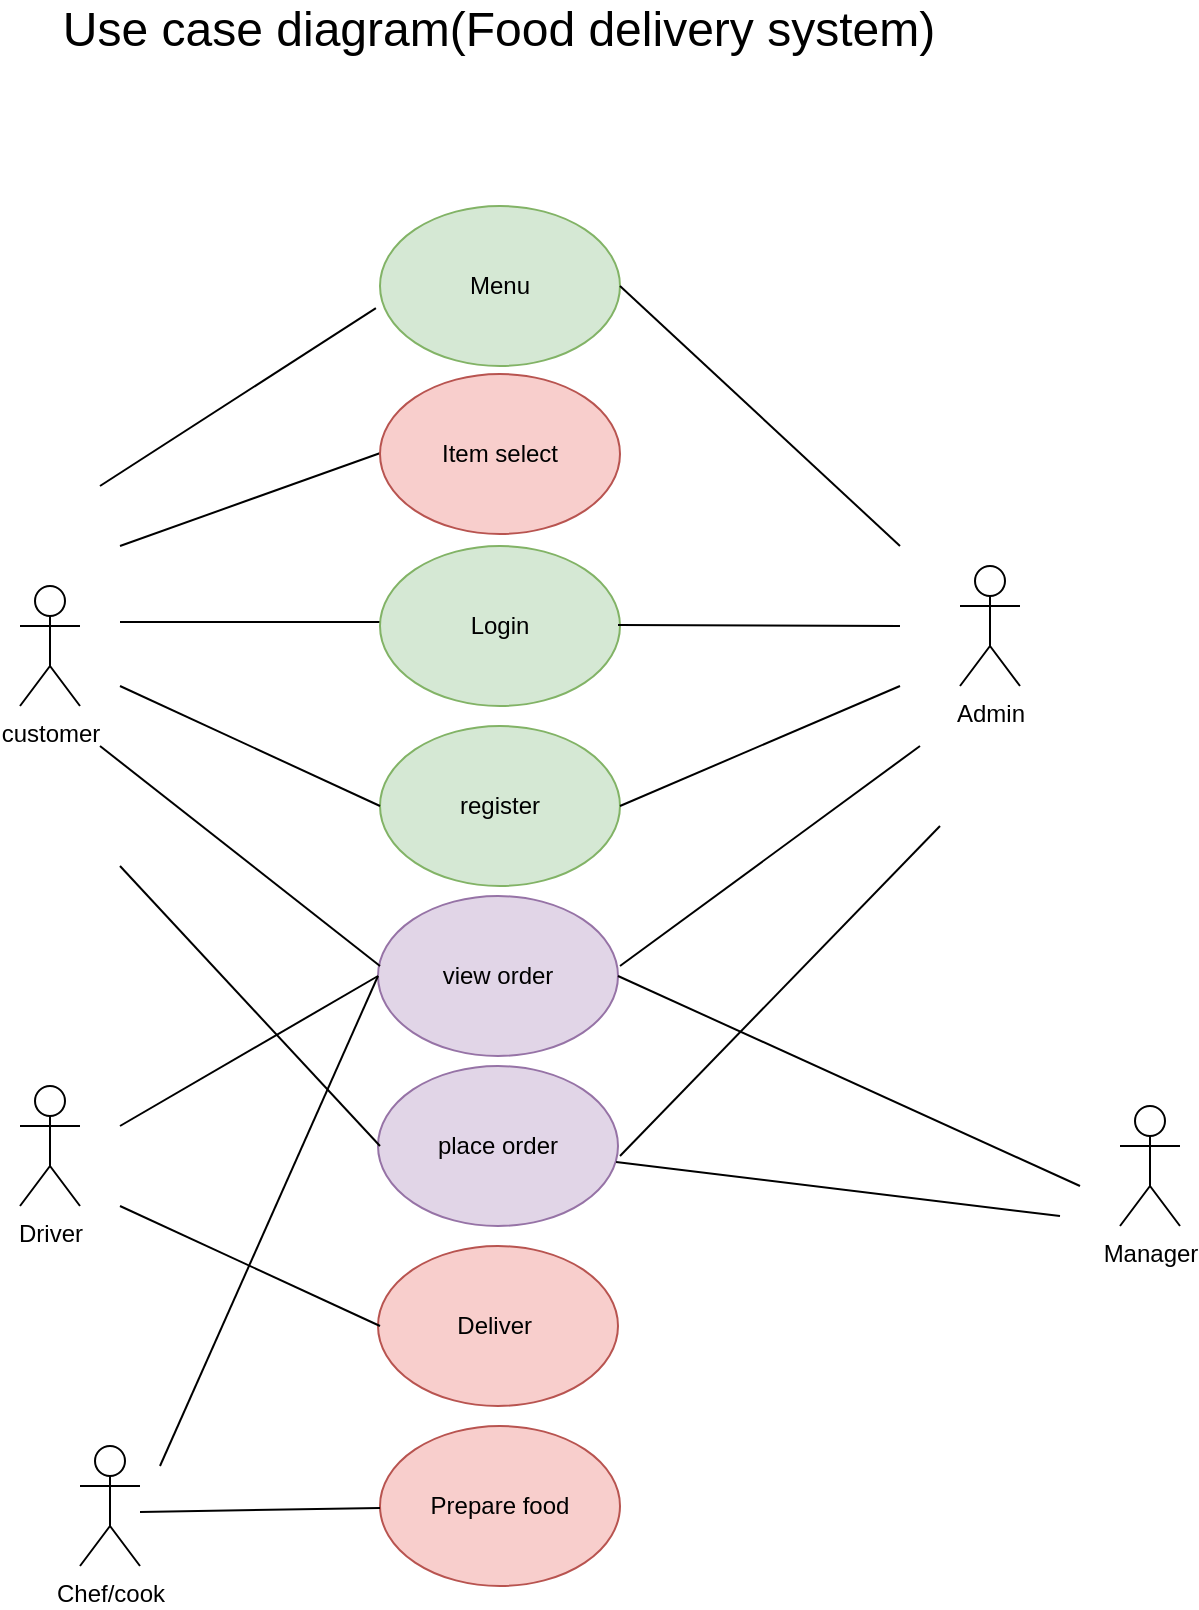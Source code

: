 <mxfile version="12.6.5" type="device"><diagram id="76o3b5gLJ79tKg7r6tRR" name="Page-1"><mxGraphModel dx="1002" dy="705" grid="1" gridSize="10" guides="1" tooltips="1" connect="1" arrows="1" fold="1" page="1" pageScale="1" pageWidth="850" pageHeight="1100" math="0" shadow="0"><root><mxCell id="0"/><mxCell id="1" parent="0"/><mxCell id="-Ah-kb9SK07x7slTOsj2-1" value="customer" style="shape=umlActor;verticalLabelPosition=bottom;labelBackgroundColor=#ffffff;verticalAlign=top;html=1;outlineConnect=0;" parent="1" vertex="1"><mxGeometry x="135" y="350" width="30" height="60" as="geometry"/></mxCell><mxCell id="-Ah-kb9SK07x7slTOsj2-2" value="Admin" style="shape=umlActor;verticalLabelPosition=bottom;labelBackgroundColor=#ffffff;verticalAlign=top;html=1;outlineConnect=0;" parent="1" vertex="1"><mxGeometry x="605" y="340" width="30" height="60" as="geometry"/></mxCell><mxCell id="-Ah-kb9SK07x7slTOsj2-6" value="Driver" style="shape=umlActor;verticalLabelPosition=bottom;labelBackgroundColor=#ffffff;verticalAlign=top;html=1;outlineConnect=0;" parent="1" vertex="1"><mxGeometry x="135" y="600" width="30" height="60" as="geometry"/></mxCell><mxCell id="-Ah-kb9SK07x7slTOsj2-14" value="Manager" style="shape=umlActor;verticalLabelPosition=bottom;labelBackgroundColor=#ffffff;verticalAlign=top;html=1;outlineConnect=0;" parent="1" vertex="1"><mxGeometry x="685" y="610" width="30" height="60" as="geometry"/></mxCell><mxCell id="-Ah-kb9SK07x7slTOsj2-15" value="Chef/cook" style="shape=umlActor;verticalLabelPosition=bottom;labelBackgroundColor=#ffffff;verticalAlign=top;html=1;outlineConnect=0;" parent="1" vertex="1"><mxGeometry x="165" y="780" width="30" height="60" as="geometry"/></mxCell><mxCell id="-Ah-kb9SK07x7slTOsj2-16" value="" style="endArrow=none;html=1;entryX=-0.017;entryY=0.638;entryDx=0;entryDy=0;entryPerimeter=0;" parent="1" target="-Ah-kb9SK07x7slTOsj2-19" edge="1"><mxGeometry width="50" height="50" relative="1" as="geometry"><mxPoint x="175" y="300" as="sourcePoint"/><mxPoint x="305" y="200" as="targetPoint"/></mxGeometry></mxCell><mxCell id="-Ah-kb9SK07x7slTOsj2-17" value="" style="endArrow=none;html=1;" parent="1" edge="1"><mxGeometry width="50" height="50" relative="1" as="geometry"><mxPoint x="185" y="330" as="sourcePoint"/><mxPoint x="325" y="280" as="targetPoint"/></mxGeometry></mxCell><mxCell id="-Ah-kb9SK07x7slTOsj2-18" value="" style="endArrow=none;html=1;" parent="1" edge="1"><mxGeometry width="50" height="50" relative="1" as="geometry"><mxPoint x="185" y="368" as="sourcePoint"/><mxPoint x="315" y="368" as="targetPoint"/></mxGeometry></mxCell><mxCell id="-Ah-kb9SK07x7slTOsj2-19" value="Menu" style="ellipse;whiteSpace=wrap;html=1;fillColor=#d5e8d4;strokeColor=#82b366;" parent="1" vertex="1"><mxGeometry x="315" y="160" width="120" height="80" as="geometry"/></mxCell><mxCell id="-Ah-kb9SK07x7slTOsj2-20" value="Item select" style="ellipse;whiteSpace=wrap;html=1;fillColor=#f8cecc;strokeColor=#b85450;" parent="1" vertex="1"><mxGeometry x="315" y="244" width="120" height="80" as="geometry"/></mxCell><mxCell id="-Ah-kb9SK07x7slTOsj2-21" value="Login" style="ellipse;whiteSpace=wrap;html=1;fillColor=#d5e8d4;strokeColor=#82b366;" parent="1" vertex="1"><mxGeometry x="315" y="330" width="120" height="80" as="geometry"/></mxCell><mxCell id="-Ah-kb9SK07x7slTOsj2-23" value="register" style="ellipse;whiteSpace=wrap;html=1;fillColor=#d5e8d4;strokeColor=#82b366;" parent="1" vertex="1"><mxGeometry x="315" y="420" width="120" height="80" as="geometry"/></mxCell><mxCell id="-Ah-kb9SK07x7slTOsj2-24" value="view order" style="ellipse;whiteSpace=wrap;html=1;fillColor=#e1d5e7;strokeColor=#9673a6;" parent="1" vertex="1"><mxGeometry x="314" y="505" width="120" height="80" as="geometry"/></mxCell><mxCell id="-Ah-kb9SK07x7slTOsj2-27" value="" style="endArrow=none;html=1;" parent="1" edge="1"><mxGeometry width="50" height="50" relative="1" as="geometry"><mxPoint x="185" y="400" as="sourcePoint"/><mxPoint x="315" y="460" as="targetPoint"/></mxGeometry></mxCell><mxCell id="-Ah-kb9SK07x7slTOsj2-28" value="" style="endArrow=none;html=1;" parent="1" edge="1"><mxGeometry width="50" height="50" relative="1" as="geometry"><mxPoint x="175" y="430" as="sourcePoint"/><mxPoint x="315" y="540" as="targetPoint"/></mxGeometry></mxCell><mxCell id="-Ah-kb9SK07x7slTOsj2-31" value="" style="endArrow=none;html=1;" parent="1" edge="1"><mxGeometry width="50" height="50" relative="1" as="geometry"><mxPoint x="434" y="369.5" as="sourcePoint"/><mxPoint x="575" y="370" as="targetPoint"/></mxGeometry></mxCell><mxCell id="-Ah-kb9SK07x7slTOsj2-33" value="place order" style="ellipse;whiteSpace=wrap;html=1;fillColor=#e1d5e7;strokeColor=#9673a6;" parent="1" vertex="1"><mxGeometry x="314" y="590" width="120" height="80" as="geometry"/></mxCell><mxCell id="-Ah-kb9SK07x7slTOsj2-34" value="" style="endArrow=none;html=1;" parent="1" edge="1"><mxGeometry width="50" height="50" relative="1" as="geometry"><mxPoint x="185" y="490" as="sourcePoint"/><mxPoint x="315" y="630" as="targetPoint"/></mxGeometry></mxCell><mxCell id="-Ah-kb9SK07x7slTOsj2-35" value="" style="endArrow=none;html=1;" parent="1" edge="1"><mxGeometry width="50" height="50" relative="1" as="geometry"><mxPoint x="435" y="540" as="sourcePoint"/><mxPoint x="585" y="430" as="targetPoint"/></mxGeometry></mxCell><mxCell id="-Ah-kb9SK07x7slTOsj2-36" value="" style="endArrow=none;html=1;" parent="1" edge="1"><mxGeometry width="50" height="50" relative="1" as="geometry"><mxPoint x="435" y="460" as="sourcePoint"/><mxPoint x="575" y="400" as="targetPoint"/></mxGeometry></mxCell><mxCell id="-Ah-kb9SK07x7slTOsj2-37" value="" style="endArrow=none;html=1;" parent="1" edge="1"><mxGeometry width="50" height="50" relative="1" as="geometry"><mxPoint x="435" y="635" as="sourcePoint"/><mxPoint x="595" y="470" as="targetPoint"/></mxGeometry></mxCell><mxCell id="-Ah-kb9SK07x7slTOsj2-38" value="" style="endArrow=none;html=1;exitX=1;exitY=0.5;exitDx=0;exitDy=0;" parent="1" source="-Ah-kb9SK07x7slTOsj2-19" edge="1"><mxGeometry width="50" height="50" relative="1" as="geometry"><mxPoint x="575" y="340" as="sourcePoint"/><mxPoint x="575" y="330" as="targetPoint"/></mxGeometry></mxCell><mxCell id="-Ah-kb9SK07x7slTOsj2-41" value="" style="endArrow=none;html=1;entryX=0;entryY=0.5;entryDx=0;entryDy=0;" parent="1" target="-Ah-kb9SK07x7slTOsj2-24" edge="1"><mxGeometry width="50" height="50" relative="1" as="geometry"><mxPoint x="185" y="620" as="sourcePoint"/><mxPoint x="195" y="580" as="targetPoint"/></mxGeometry></mxCell><mxCell id="-Ah-kb9SK07x7slTOsj2-42" value="Deliver&amp;nbsp;" style="ellipse;whiteSpace=wrap;html=1;fillColor=#f8cecc;strokeColor=#b85450;" parent="1" vertex="1"><mxGeometry x="314" y="680" width="120" height="80" as="geometry"/></mxCell><mxCell id="-Ah-kb9SK07x7slTOsj2-43" value="" style="endArrow=none;html=1;" parent="1" edge="1"><mxGeometry width="50" height="50" relative="1" as="geometry"><mxPoint x="185" y="660" as="sourcePoint"/><mxPoint x="315" y="720" as="targetPoint"/></mxGeometry></mxCell><mxCell id="-Ah-kb9SK07x7slTOsj2-46" value="Prepare food" style="ellipse;whiteSpace=wrap;html=1;fillColor=#f8cecc;strokeColor=#b85450;" parent="1" vertex="1"><mxGeometry x="315" y="770" width="120" height="80" as="geometry"/></mxCell><mxCell id="-Ah-kb9SK07x7slTOsj2-47" value="" style="endArrow=none;html=1;exitX=1;exitY=0.5;exitDx=0;exitDy=0;" parent="1" source="-Ah-kb9SK07x7slTOsj2-24" edge="1"><mxGeometry width="50" height="50" relative="1" as="geometry"><mxPoint x="615" y="700" as="sourcePoint"/><mxPoint x="665" y="650" as="targetPoint"/></mxGeometry></mxCell><mxCell id="-Ah-kb9SK07x7slTOsj2-48" value="" style="endArrow=none;html=1;exitX=0.992;exitY=0.6;exitDx=0;exitDy=0;exitPerimeter=0;" parent="1" source="-Ah-kb9SK07x7slTOsj2-33" edge="1"><mxGeometry width="50" height="50" relative="1" as="geometry"><mxPoint x="495" y="770" as="sourcePoint"/><mxPoint x="655" y="665" as="targetPoint"/></mxGeometry></mxCell><mxCell id="-Ah-kb9SK07x7slTOsj2-52" value="" style="endArrow=none;html=1;" parent="1" edge="1"><mxGeometry width="50" height="50" relative="1" as="geometry"><mxPoint x="195" y="813" as="sourcePoint"/><mxPoint x="315" y="811" as="targetPoint"/></mxGeometry></mxCell><mxCell id="-Ah-kb9SK07x7slTOsj2-53" value="" style="endArrow=none;html=1;entryX=0;entryY=0.5;entryDx=0;entryDy=0;" parent="1" target="-Ah-kb9SK07x7slTOsj2-24" edge="1"><mxGeometry width="50" height="50" relative="1" as="geometry"><mxPoint x="205" y="790" as="sourcePoint"/><mxPoint x="255" y="740" as="targetPoint"/></mxGeometry></mxCell><mxCell id="rkXMHYNyr0nR9jKBBKxC-1" value="&lt;font style=&quot;font-size: 24px&quot;&gt;Use case diagram(Food delivery system)&lt;/font&gt;" style="text;html=1;align=center;verticalAlign=middle;resizable=0;points=[];autosize=1;" vertex="1" parent="1"><mxGeometry x="149" y="62" width="450" height="20" as="geometry"/></mxCell></root></mxGraphModel></diagram></mxfile>
